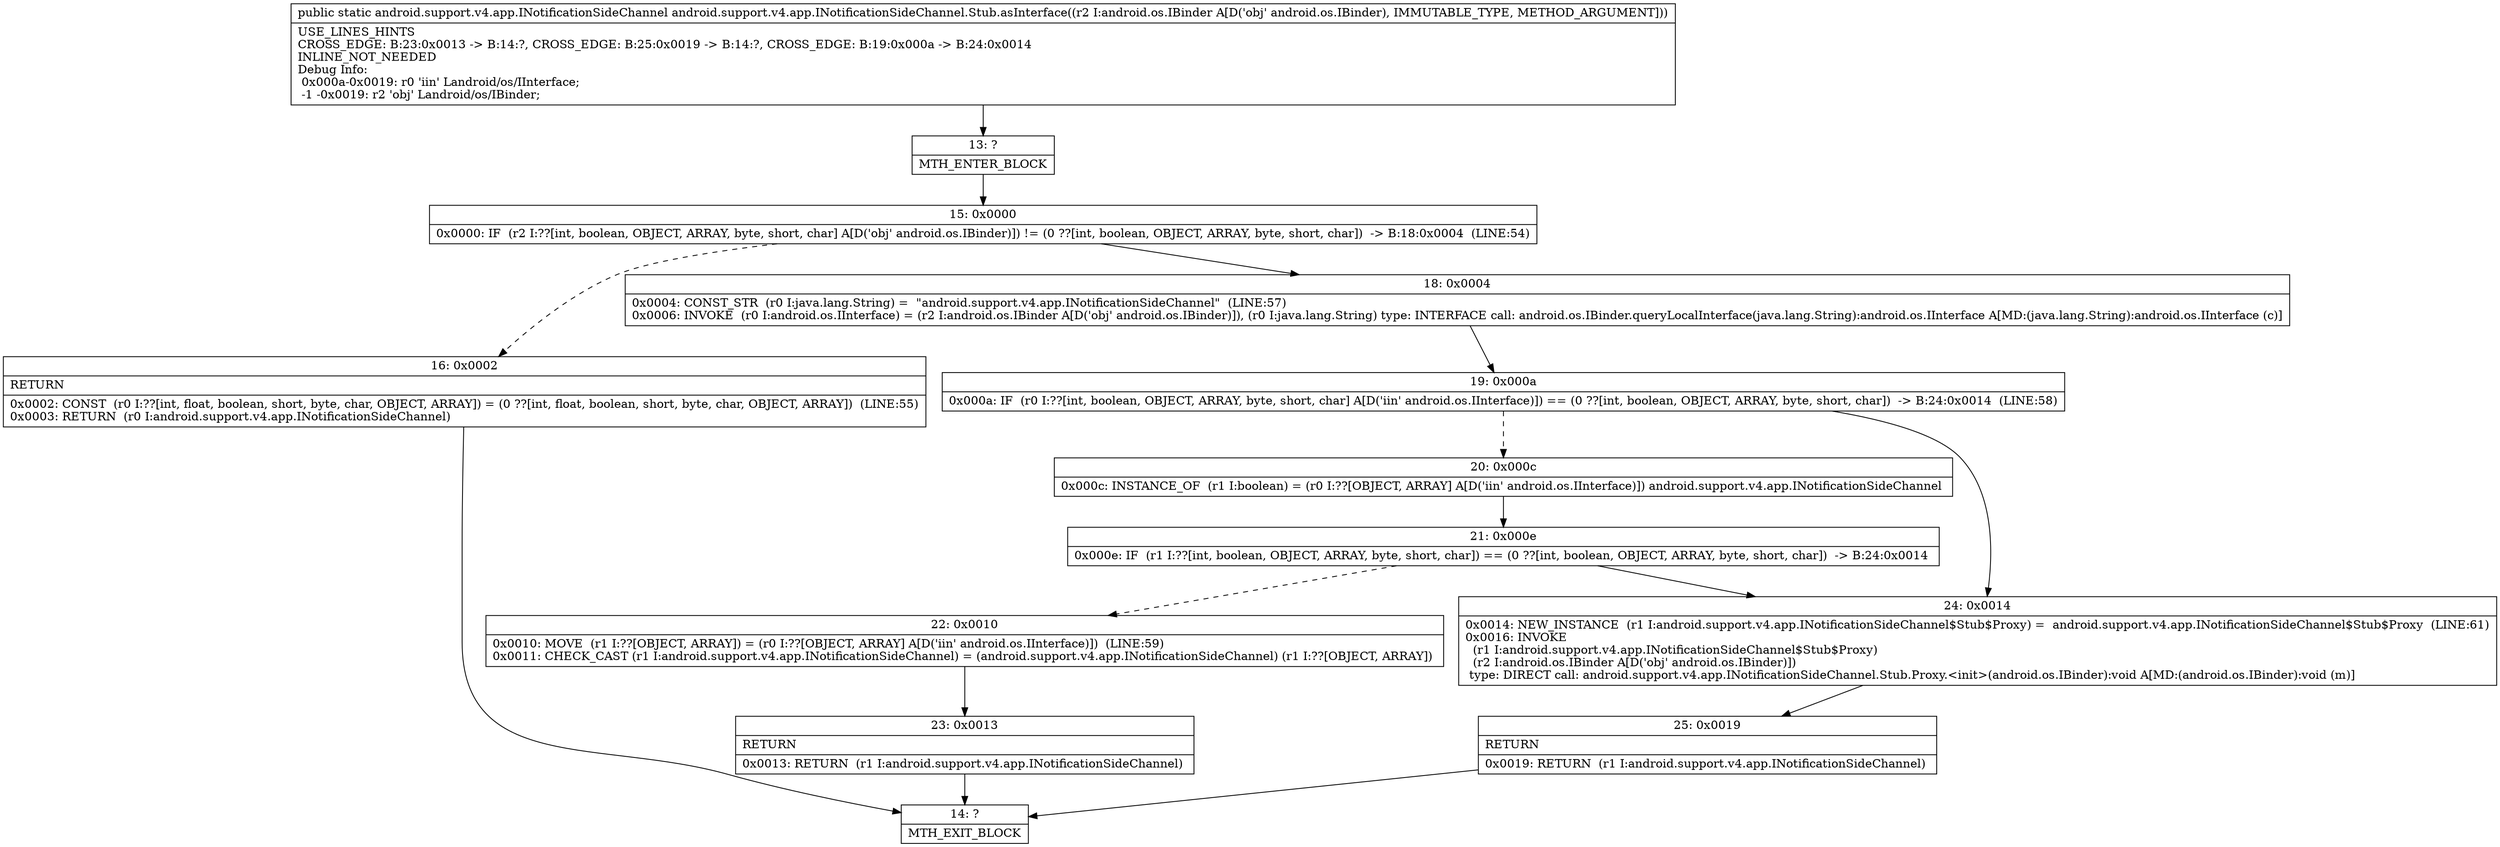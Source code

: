 digraph "CFG forandroid.support.v4.app.INotificationSideChannel.Stub.asInterface(Landroid\/os\/IBinder;)Landroid\/support\/v4\/app\/INotificationSideChannel;" {
Node_13 [shape=record,label="{13\:\ ?|MTH_ENTER_BLOCK\l}"];
Node_15 [shape=record,label="{15\:\ 0x0000|0x0000: IF  (r2 I:??[int, boolean, OBJECT, ARRAY, byte, short, char] A[D('obj' android.os.IBinder)]) != (0 ??[int, boolean, OBJECT, ARRAY, byte, short, char])  \-\> B:18:0x0004  (LINE:54)\l}"];
Node_16 [shape=record,label="{16\:\ 0x0002|RETURN\l|0x0002: CONST  (r0 I:??[int, float, boolean, short, byte, char, OBJECT, ARRAY]) = (0 ??[int, float, boolean, short, byte, char, OBJECT, ARRAY])  (LINE:55)\l0x0003: RETURN  (r0 I:android.support.v4.app.INotificationSideChannel) \l}"];
Node_14 [shape=record,label="{14\:\ ?|MTH_EXIT_BLOCK\l}"];
Node_18 [shape=record,label="{18\:\ 0x0004|0x0004: CONST_STR  (r0 I:java.lang.String) =  \"android.support.v4.app.INotificationSideChannel\"  (LINE:57)\l0x0006: INVOKE  (r0 I:android.os.IInterface) = (r2 I:android.os.IBinder A[D('obj' android.os.IBinder)]), (r0 I:java.lang.String) type: INTERFACE call: android.os.IBinder.queryLocalInterface(java.lang.String):android.os.IInterface A[MD:(java.lang.String):android.os.IInterface (c)]\l}"];
Node_19 [shape=record,label="{19\:\ 0x000a|0x000a: IF  (r0 I:??[int, boolean, OBJECT, ARRAY, byte, short, char] A[D('iin' android.os.IInterface)]) == (0 ??[int, boolean, OBJECT, ARRAY, byte, short, char])  \-\> B:24:0x0014  (LINE:58)\l}"];
Node_20 [shape=record,label="{20\:\ 0x000c|0x000c: INSTANCE_OF  (r1 I:boolean) = (r0 I:??[OBJECT, ARRAY] A[D('iin' android.os.IInterface)]) android.support.v4.app.INotificationSideChannel \l}"];
Node_21 [shape=record,label="{21\:\ 0x000e|0x000e: IF  (r1 I:??[int, boolean, OBJECT, ARRAY, byte, short, char]) == (0 ??[int, boolean, OBJECT, ARRAY, byte, short, char])  \-\> B:24:0x0014 \l}"];
Node_22 [shape=record,label="{22\:\ 0x0010|0x0010: MOVE  (r1 I:??[OBJECT, ARRAY]) = (r0 I:??[OBJECT, ARRAY] A[D('iin' android.os.IInterface)])  (LINE:59)\l0x0011: CHECK_CAST (r1 I:android.support.v4.app.INotificationSideChannel) = (android.support.v4.app.INotificationSideChannel) (r1 I:??[OBJECT, ARRAY]) \l}"];
Node_23 [shape=record,label="{23\:\ 0x0013|RETURN\l|0x0013: RETURN  (r1 I:android.support.v4.app.INotificationSideChannel) \l}"];
Node_24 [shape=record,label="{24\:\ 0x0014|0x0014: NEW_INSTANCE  (r1 I:android.support.v4.app.INotificationSideChannel$Stub$Proxy) =  android.support.v4.app.INotificationSideChannel$Stub$Proxy  (LINE:61)\l0x0016: INVOKE  \l  (r1 I:android.support.v4.app.INotificationSideChannel$Stub$Proxy)\l  (r2 I:android.os.IBinder A[D('obj' android.os.IBinder)])\l type: DIRECT call: android.support.v4.app.INotificationSideChannel.Stub.Proxy.\<init\>(android.os.IBinder):void A[MD:(android.os.IBinder):void (m)]\l}"];
Node_25 [shape=record,label="{25\:\ 0x0019|RETURN\l|0x0019: RETURN  (r1 I:android.support.v4.app.INotificationSideChannel) \l}"];
MethodNode[shape=record,label="{public static android.support.v4.app.INotificationSideChannel android.support.v4.app.INotificationSideChannel.Stub.asInterface((r2 I:android.os.IBinder A[D('obj' android.os.IBinder), IMMUTABLE_TYPE, METHOD_ARGUMENT]))  | USE_LINES_HINTS\lCROSS_EDGE: B:23:0x0013 \-\> B:14:?, CROSS_EDGE: B:25:0x0019 \-\> B:14:?, CROSS_EDGE: B:19:0x000a \-\> B:24:0x0014\lINLINE_NOT_NEEDED\lDebug Info:\l  0x000a\-0x0019: r0 'iin' Landroid\/os\/IInterface;\l  \-1 \-0x0019: r2 'obj' Landroid\/os\/IBinder;\l}"];
MethodNode -> Node_13;Node_13 -> Node_15;
Node_15 -> Node_16[style=dashed];
Node_15 -> Node_18;
Node_16 -> Node_14;
Node_18 -> Node_19;
Node_19 -> Node_20[style=dashed];
Node_19 -> Node_24;
Node_20 -> Node_21;
Node_21 -> Node_22[style=dashed];
Node_21 -> Node_24;
Node_22 -> Node_23;
Node_23 -> Node_14;
Node_24 -> Node_25;
Node_25 -> Node_14;
}

